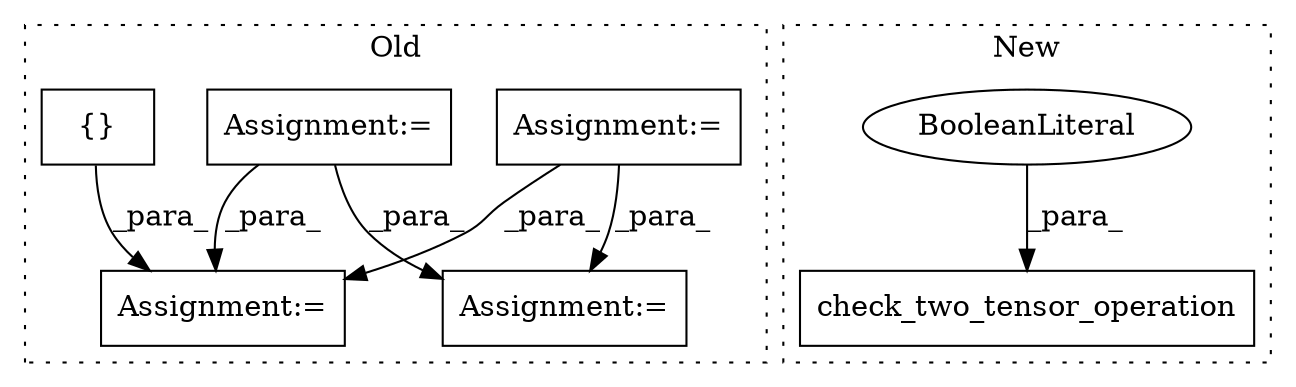 digraph G {
subgraph cluster0 {
1 [label="{}" a="4" s="50154,50207" l="1,1" shape="box"];
4 [label="Assignment:=" a="7" s="50110" l="1" shape="box"];
5 [label="Assignment:=" a="7" s="49850" l="1" shape="box"];
6 [label="Assignment:=" a="7" s="49827" l="1" shape="box"];
7 [label="Assignment:=" a="7" s="50051" l="1" shape="box"];
label = "Old";
style="dotted";
}
subgraph cluster1 {
2 [label="check_two_tensor_operation" a="32" s="48267,48354" l="27,1" shape="box"];
3 [label="BooleanLiteral" a="9" s="48350" l="4" shape="ellipse"];
label = "New";
style="dotted";
}
1 -> 4 [label="_para_"];
3 -> 2 [label="_para_"];
5 -> 7 [label="_para_"];
5 -> 4 [label="_para_"];
6 -> 7 [label="_para_"];
6 -> 4 [label="_para_"];
}